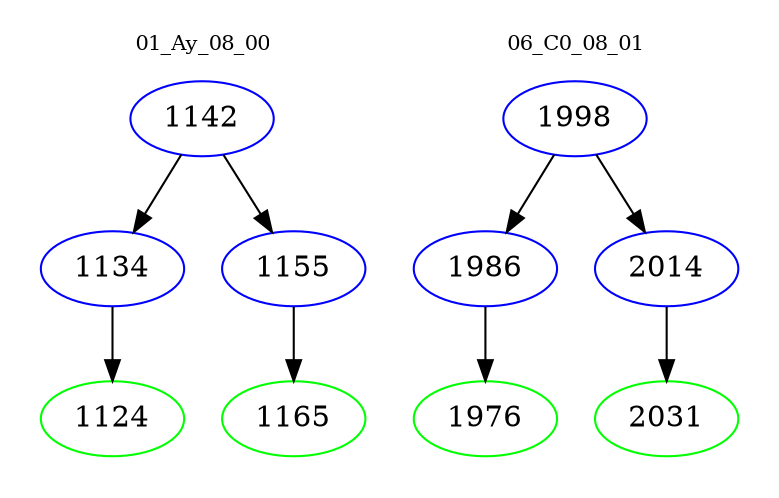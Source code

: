 digraph{
subgraph cluster_0 {
color = white
label = "01_Ay_08_00";
fontsize=10;
T0_1142 [label="1142", color="blue"]
T0_1142 -> T0_1134 [color="black"]
T0_1134 [label="1134", color="blue"]
T0_1134 -> T0_1124 [color="black"]
T0_1124 [label="1124", color="green"]
T0_1142 -> T0_1155 [color="black"]
T0_1155 [label="1155", color="blue"]
T0_1155 -> T0_1165 [color="black"]
T0_1165 [label="1165", color="green"]
}
subgraph cluster_1 {
color = white
label = "06_C0_08_01";
fontsize=10;
T1_1998 [label="1998", color="blue"]
T1_1998 -> T1_1986 [color="black"]
T1_1986 [label="1986", color="blue"]
T1_1986 -> T1_1976 [color="black"]
T1_1976 [label="1976", color="green"]
T1_1998 -> T1_2014 [color="black"]
T1_2014 [label="2014", color="blue"]
T1_2014 -> T1_2031 [color="black"]
T1_2031 [label="2031", color="green"]
}
}
